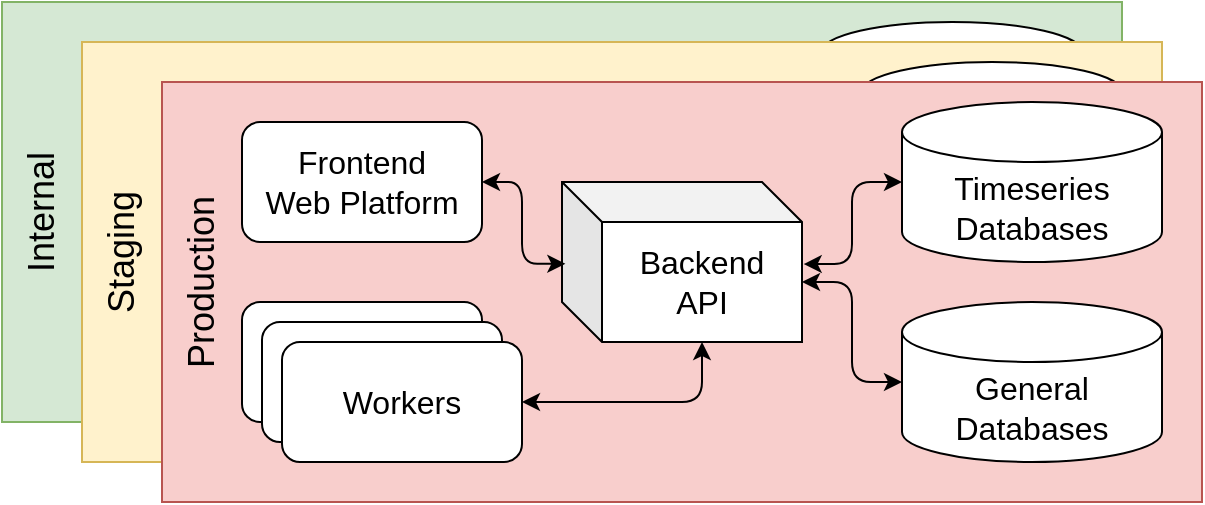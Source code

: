 <mxfile>
    <diagram id="gVr_sMQSirzzInuGXkxn" name="Page-1">
        <mxGraphModel dx="1234" dy="752" grid="1" gridSize="10" guides="1" tooltips="1" connect="1" arrows="1" fold="1" page="1" pageScale="1" pageWidth="827" pageHeight="1169" math="0" shadow="0">
            <root>
                <mxCell id="0"/>
                <mxCell id="1" parent="0"/>
                <mxCell id="15" value="" style="rounded=0;whiteSpace=wrap;html=1;fillColor=#d5e8d4;strokeColor=#82b366;" vertex="1" parent="1">
                    <mxGeometry x="110" y="250" width="560" height="210" as="geometry"/>
                </mxCell>
                <mxCell id="4" value="Timeseries&lt;br&gt;Databases" style="shape=cylinder3;whiteSpace=wrap;html=1;boundedLbl=1;backgroundOutline=1;size=15;fontSize=16;" parent="1" vertex="1">
                    <mxGeometry x="520" y="260" width="130" height="80" as="geometry"/>
                </mxCell>
                <mxCell id="12" style="edgeStyle=orthogonalEdgeStyle;html=1;exitX=0;exitY=0.5;exitDx=0;exitDy=0;exitPerimeter=0;entryX=0;entryY=0;entryDx=120;entryDy=50;entryPerimeter=0;fontSize=16;startArrow=classic;startFill=1;" parent="1" source="5" target="6" edge="1">
                    <mxGeometry relative="1" as="geometry"/>
                </mxCell>
                <mxCell id="5" value="General&lt;br&gt;Databases" style="shape=cylinder3;whiteSpace=wrap;html=1;boundedLbl=1;backgroundOutline=1;size=15;fontSize=16;" parent="1" vertex="1">
                    <mxGeometry x="520" y="360" width="130" height="80" as="geometry"/>
                </mxCell>
                <mxCell id="11" style="edgeStyle=orthogonalEdgeStyle;html=1;entryX=0;entryY=0.5;entryDx=0;entryDy=0;entryPerimeter=0;fontSize=16;startArrow=classic;startFill=1;exitX=1.007;exitY=0.513;exitDx=0;exitDy=0;exitPerimeter=0;" parent="1" target="4" edge="1" source="6">
                    <mxGeometry relative="1" as="geometry">
                        <mxPoint x="360" y="410" as="sourcePoint"/>
                    </mxGeometry>
                </mxCell>
                <mxCell id="6" value="Backend&lt;br&gt;API" style="shape=cube;whiteSpace=wrap;html=1;boundedLbl=1;backgroundOutline=1;darkOpacity=0.05;darkOpacity2=0.1;fontSize=16;" parent="1" vertex="1">
                    <mxGeometry x="350" y="300" width="120" height="80" as="geometry"/>
                </mxCell>
                <mxCell id="10" value="" style="edgeStyle=orthogonalEdgeStyle;html=1;fontSize=16;startArrow=classic;startFill=1;exitX=1;exitY=0.5;exitDx=0;exitDy=0;entryX=0;entryY=0;entryDx=70;entryDy=80;entryPerimeter=0;" parent="1" source="9" target="6" edge="1">
                    <mxGeometry relative="1" as="geometry">
                        <mxPoint x="380" y="355.789" as="targetPoint"/>
                    </mxGeometry>
                </mxCell>
                <mxCell id="7" value="Workers" style="rounded=1;whiteSpace=wrap;html=1;fontSize=16;" parent="1" vertex="1">
                    <mxGeometry x="190" y="360" width="120" height="60" as="geometry"/>
                </mxCell>
                <mxCell id="8" value="Workers" style="rounded=1;whiteSpace=wrap;html=1;fontSize=16;" parent="1" vertex="1">
                    <mxGeometry x="200" y="370" width="120" height="60" as="geometry"/>
                </mxCell>
                <mxCell id="9" value="Workers" style="rounded=1;whiteSpace=wrap;html=1;fontSize=16;" parent="1" vertex="1">
                    <mxGeometry x="210" y="380" width="120" height="60" as="geometry"/>
                </mxCell>
                <mxCell id="14" style="edgeStyle=orthogonalEdgeStyle;html=1;exitX=1;exitY=0.5;exitDx=0;exitDy=0;entryX=0.014;entryY=0.511;entryDx=0;entryDy=0;entryPerimeter=0;fontSize=16;startArrow=classic;startFill=1;" parent="1" source="13" target="6" edge="1">
                    <mxGeometry relative="1" as="geometry"/>
                </mxCell>
                <mxCell id="13" value="Frontend&lt;br&gt;Web Platform" style="rounded=1;whiteSpace=wrap;html=1;fontSize=16;" parent="1" vertex="1">
                    <mxGeometry x="190" y="270" width="120" height="60" as="geometry"/>
                </mxCell>
                <mxCell id="28" value="" style="rounded=0;whiteSpace=wrap;html=1;fillColor=#fff2cc;strokeColor=#d6b656;" vertex="1" parent="1">
                    <mxGeometry x="150" y="270" width="540" height="210" as="geometry"/>
                </mxCell>
                <mxCell id="29" value="Timeseries&lt;br&gt;Databases" style="shape=cylinder3;whiteSpace=wrap;html=1;boundedLbl=1;backgroundOutline=1;size=15;fontSize=16;" vertex="1" parent="1">
                    <mxGeometry x="540" y="280" width="130" height="80" as="geometry"/>
                </mxCell>
                <mxCell id="30" style="edgeStyle=orthogonalEdgeStyle;html=1;exitX=0;exitY=0.5;exitDx=0;exitDy=0;exitPerimeter=0;entryX=0;entryY=0;entryDx=120;entryDy=50;entryPerimeter=0;fontSize=16;startArrow=classic;startFill=1;" edge="1" parent="1" source="31" target="33">
                    <mxGeometry relative="1" as="geometry"/>
                </mxCell>
                <mxCell id="31" value="General&lt;br&gt;Databases" style="shape=cylinder3;whiteSpace=wrap;html=1;boundedLbl=1;backgroundOutline=1;size=15;fontSize=16;" vertex="1" parent="1">
                    <mxGeometry x="540" y="380" width="130" height="80" as="geometry"/>
                </mxCell>
                <mxCell id="32" style="edgeStyle=orthogonalEdgeStyle;html=1;entryX=0;entryY=0.5;entryDx=0;entryDy=0;entryPerimeter=0;fontSize=16;startArrow=classic;startFill=1;exitX=1.007;exitY=0.513;exitDx=0;exitDy=0;exitPerimeter=0;" edge="1" parent="1" source="33" target="29">
                    <mxGeometry relative="1" as="geometry">
                        <mxPoint x="380" y="430" as="sourcePoint"/>
                    </mxGeometry>
                </mxCell>
                <mxCell id="33" value="Backend&lt;br&gt;API" style="shape=cube;whiteSpace=wrap;html=1;boundedLbl=1;backgroundOutline=1;darkOpacity=0.05;darkOpacity2=0.1;fontSize=16;" vertex="1" parent="1">
                    <mxGeometry x="370" y="320" width="120" height="80" as="geometry"/>
                </mxCell>
                <mxCell id="34" value="" style="edgeStyle=orthogonalEdgeStyle;html=1;fontSize=16;startArrow=classic;startFill=1;exitX=1;exitY=0.5;exitDx=0;exitDy=0;entryX=0;entryY=0;entryDx=70;entryDy=80;entryPerimeter=0;" edge="1" parent="1" source="37" target="33">
                    <mxGeometry relative="1" as="geometry">
                        <mxPoint x="400" y="375.789" as="targetPoint"/>
                    </mxGeometry>
                </mxCell>
                <mxCell id="35" value="Workers" style="rounded=1;whiteSpace=wrap;html=1;fontSize=16;" vertex="1" parent="1">
                    <mxGeometry x="210" y="380" width="120" height="60" as="geometry"/>
                </mxCell>
                <mxCell id="36" value="Workers" style="rounded=1;whiteSpace=wrap;html=1;fontSize=16;" vertex="1" parent="1">
                    <mxGeometry x="220" y="390" width="120" height="60" as="geometry"/>
                </mxCell>
                <mxCell id="37" value="Workers" style="rounded=1;whiteSpace=wrap;html=1;fontSize=16;" vertex="1" parent="1">
                    <mxGeometry x="230" y="400" width="120" height="60" as="geometry"/>
                </mxCell>
                <mxCell id="38" style="edgeStyle=orthogonalEdgeStyle;html=1;exitX=1;exitY=0.5;exitDx=0;exitDy=0;entryX=0.014;entryY=0.511;entryDx=0;entryDy=0;entryPerimeter=0;fontSize=16;startArrow=classic;startFill=1;" edge="1" parent="1" source="39" target="33">
                    <mxGeometry relative="1" as="geometry"/>
                </mxCell>
                <mxCell id="39" value="Frontend&lt;br&gt;Web Platform" style="rounded=1;whiteSpace=wrap;html=1;fontSize=16;" vertex="1" parent="1">
                    <mxGeometry x="210" y="290" width="120" height="60" as="geometry"/>
                </mxCell>
                <mxCell id="40" value="" style="rounded=0;whiteSpace=wrap;html=1;fillColor=#f8cecc;strokeColor=#b85450;" vertex="1" parent="1">
                    <mxGeometry x="190" y="290" width="520" height="210" as="geometry"/>
                </mxCell>
                <mxCell id="41" value="Timeseries&lt;br&gt;Databases" style="shape=cylinder3;whiteSpace=wrap;html=1;boundedLbl=1;backgroundOutline=1;size=15;fontSize=16;" vertex="1" parent="1">
                    <mxGeometry x="560" y="300" width="130" height="80" as="geometry"/>
                </mxCell>
                <mxCell id="42" style="edgeStyle=orthogonalEdgeStyle;html=1;exitX=0;exitY=0.5;exitDx=0;exitDy=0;exitPerimeter=0;entryX=0;entryY=0;entryDx=120;entryDy=50;entryPerimeter=0;fontSize=16;startArrow=classic;startFill=1;" edge="1" parent="1" source="43" target="45">
                    <mxGeometry relative="1" as="geometry"/>
                </mxCell>
                <mxCell id="43" value="General&lt;br&gt;Databases" style="shape=cylinder3;whiteSpace=wrap;html=1;boundedLbl=1;backgroundOutline=1;size=15;fontSize=16;" vertex="1" parent="1">
                    <mxGeometry x="560" y="400" width="130" height="80" as="geometry"/>
                </mxCell>
                <mxCell id="44" style="edgeStyle=orthogonalEdgeStyle;html=1;entryX=0;entryY=0.5;entryDx=0;entryDy=0;entryPerimeter=0;fontSize=16;startArrow=classic;startFill=1;exitX=1.007;exitY=0.513;exitDx=0;exitDy=0;exitPerimeter=0;" edge="1" parent="1" source="45" target="41">
                    <mxGeometry relative="1" as="geometry">
                        <mxPoint x="400" y="450" as="sourcePoint"/>
                    </mxGeometry>
                </mxCell>
                <mxCell id="45" value="Backend&lt;br&gt;API" style="shape=cube;whiteSpace=wrap;html=1;boundedLbl=1;backgroundOutline=1;darkOpacity=0.05;darkOpacity2=0.1;fontSize=16;" vertex="1" parent="1">
                    <mxGeometry x="390" y="340" width="120" height="80" as="geometry"/>
                </mxCell>
                <mxCell id="46" value="" style="edgeStyle=orthogonalEdgeStyle;html=1;fontSize=16;startArrow=classic;startFill=1;exitX=1;exitY=0.5;exitDx=0;exitDy=0;entryX=0;entryY=0;entryDx=70;entryDy=80;entryPerimeter=0;" edge="1" parent="1" source="49" target="45">
                    <mxGeometry relative="1" as="geometry">
                        <mxPoint x="420" y="395.789" as="targetPoint"/>
                    </mxGeometry>
                </mxCell>
                <mxCell id="47" value="Workers" style="rounded=1;whiteSpace=wrap;html=1;fontSize=16;" vertex="1" parent="1">
                    <mxGeometry x="230" y="400" width="120" height="60" as="geometry"/>
                </mxCell>
                <mxCell id="48" value="Workers" style="rounded=1;whiteSpace=wrap;html=1;fontSize=16;" vertex="1" parent="1">
                    <mxGeometry x="240" y="410" width="120" height="60" as="geometry"/>
                </mxCell>
                <mxCell id="49" value="Workers" style="rounded=1;whiteSpace=wrap;html=1;fontSize=16;" vertex="1" parent="1">
                    <mxGeometry x="250" y="420" width="120" height="60" as="geometry"/>
                </mxCell>
                <mxCell id="50" style="edgeStyle=orthogonalEdgeStyle;html=1;exitX=1;exitY=0.5;exitDx=0;exitDy=0;entryX=0.014;entryY=0.511;entryDx=0;entryDy=0;entryPerimeter=0;fontSize=16;startArrow=classic;startFill=1;" edge="1" parent="1" source="51" target="45">
                    <mxGeometry relative="1" as="geometry"/>
                </mxCell>
                <mxCell id="51" value="Frontend&lt;br&gt;Web Platform" style="rounded=1;whiteSpace=wrap;html=1;fontSize=16;" vertex="1" parent="1">
                    <mxGeometry x="230" y="310" width="120" height="60" as="geometry"/>
                </mxCell>
                <mxCell id="53" value="Internal" style="text;html=1;strokeColor=none;fillColor=none;align=center;verticalAlign=middle;whiteSpace=wrap;rounded=0;rotation=-90;fontStyle=0;fontSize=18;" vertex="1" parent="1">
                    <mxGeometry x="100" y="340" width="60" height="30" as="geometry"/>
                </mxCell>
                <mxCell id="54" value="Staging" style="text;html=1;strokeColor=none;fillColor=none;align=center;verticalAlign=middle;whiteSpace=wrap;rounded=0;rotation=-90;fontStyle=0;fontSize=18;" vertex="1" parent="1">
                    <mxGeometry x="140" y="360" width="60" height="30" as="geometry"/>
                </mxCell>
                <mxCell id="55" value="Production" style="text;html=1;strokeColor=none;fillColor=none;align=center;verticalAlign=middle;whiteSpace=wrap;rounded=0;rotation=-90;fontStyle=0;fontSize=18;" vertex="1" parent="1">
                    <mxGeometry x="180" y="375" width="60" height="30" as="geometry"/>
                </mxCell>
            </root>
        </mxGraphModel>
    </diagram>
</mxfile>